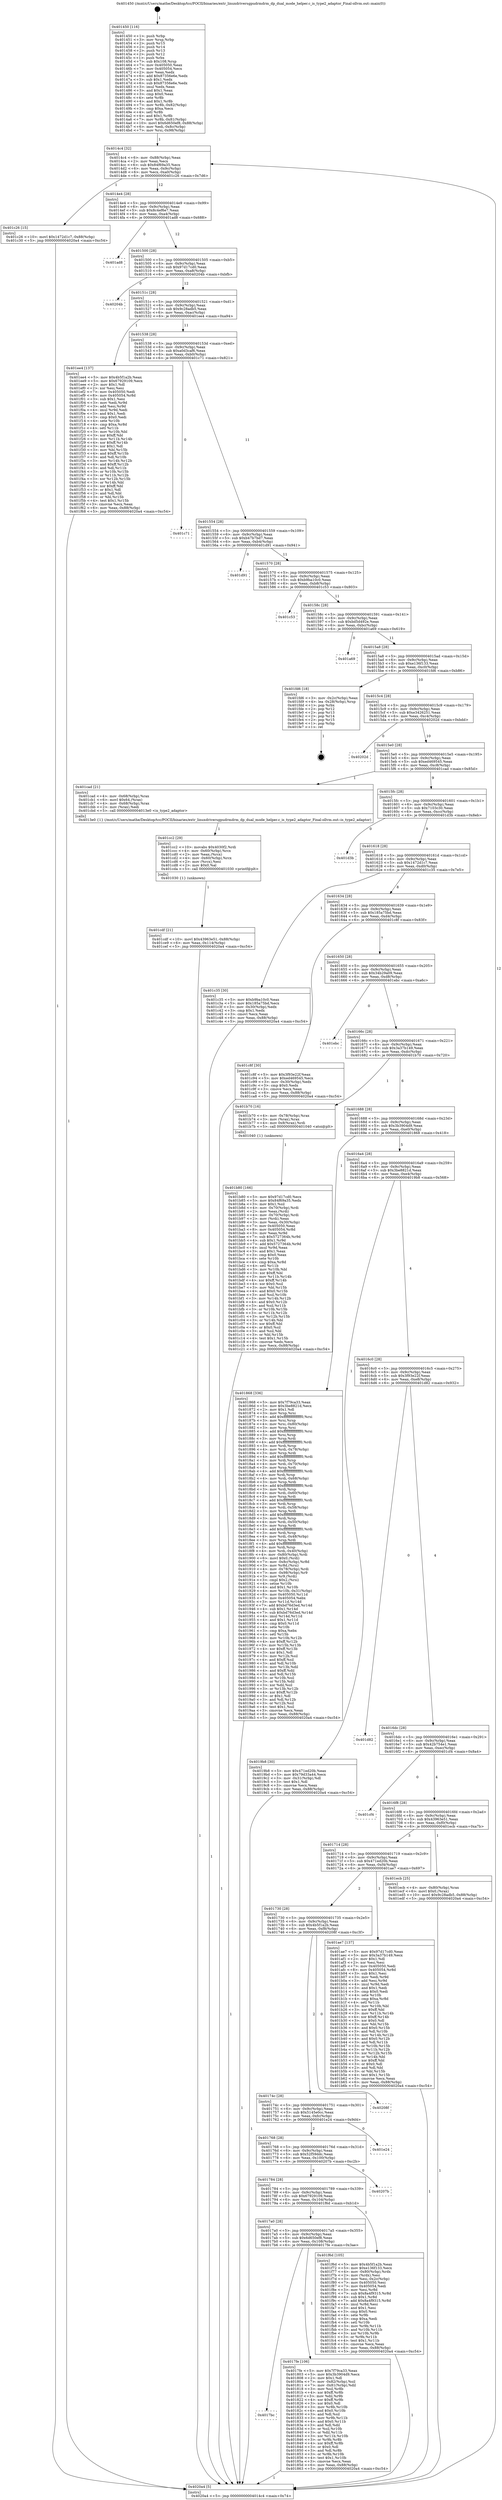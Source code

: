 digraph "0x401450" {
  label = "0x401450 (/mnt/c/Users/mathe/Desktop/tcc/POCII/binaries/extr_linuxdriversgpudrmdrm_dp_dual_mode_helper.c_is_type2_adaptor_Final-ollvm.out::main(0))"
  labelloc = "t"
  node[shape=record]

  Entry [label="",width=0.3,height=0.3,shape=circle,fillcolor=black,style=filled]
  "0x4014c4" [label="{
     0x4014c4 [32]\l
     | [instrs]\l
     &nbsp;&nbsp;0x4014c4 \<+6\>: mov -0x88(%rbp),%eax\l
     &nbsp;&nbsp;0x4014ca \<+2\>: mov %eax,%ecx\l
     &nbsp;&nbsp;0x4014cc \<+6\>: sub $0x84f69a35,%ecx\l
     &nbsp;&nbsp;0x4014d2 \<+6\>: mov %eax,-0x9c(%rbp)\l
     &nbsp;&nbsp;0x4014d8 \<+6\>: mov %ecx,-0xa0(%rbp)\l
     &nbsp;&nbsp;0x4014de \<+6\>: je 0000000000401c26 \<main+0x7d6\>\l
  }"]
  "0x401c26" [label="{
     0x401c26 [15]\l
     | [instrs]\l
     &nbsp;&nbsp;0x401c26 \<+10\>: movl $0x1472d1c7,-0x88(%rbp)\l
     &nbsp;&nbsp;0x401c30 \<+5\>: jmp 00000000004020a4 \<main+0xc54\>\l
  }"]
  "0x4014e4" [label="{
     0x4014e4 [28]\l
     | [instrs]\l
     &nbsp;&nbsp;0x4014e4 \<+5\>: jmp 00000000004014e9 \<main+0x99\>\l
     &nbsp;&nbsp;0x4014e9 \<+6\>: mov -0x9c(%rbp),%eax\l
     &nbsp;&nbsp;0x4014ef \<+5\>: sub $0x8c4ef6e7,%eax\l
     &nbsp;&nbsp;0x4014f4 \<+6\>: mov %eax,-0xa4(%rbp)\l
     &nbsp;&nbsp;0x4014fa \<+6\>: je 0000000000401ad8 \<main+0x688\>\l
  }"]
  Exit [label="",width=0.3,height=0.3,shape=circle,fillcolor=black,style=filled,peripheries=2]
  "0x401ad8" [label="{
     0x401ad8\l
  }", style=dashed]
  "0x401500" [label="{
     0x401500 [28]\l
     | [instrs]\l
     &nbsp;&nbsp;0x401500 \<+5\>: jmp 0000000000401505 \<main+0xb5\>\l
     &nbsp;&nbsp;0x401505 \<+6\>: mov -0x9c(%rbp),%eax\l
     &nbsp;&nbsp;0x40150b \<+5\>: sub $0x97d17cd0,%eax\l
     &nbsp;&nbsp;0x401510 \<+6\>: mov %eax,-0xa8(%rbp)\l
     &nbsp;&nbsp;0x401516 \<+6\>: je 000000000040204b \<main+0xbfb\>\l
  }"]
  "0x401cdf" [label="{
     0x401cdf [21]\l
     | [instrs]\l
     &nbsp;&nbsp;0x401cdf \<+10\>: movl $0x43963e51,-0x88(%rbp)\l
     &nbsp;&nbsp;0x401ce9 \<+6\>: mov %eax,-0x114(%rbp)\l
     &nbsp;&nbsp;0x401cef \<+5\>: jmp 00000000004020a4 \<main+0xc54\>\l
  }"]
  "0x40204b" [label="{
     0x40204b\l
  }", style=dashed]
  "0x40151c" [label="{
     0x40151c [28]\l
     | [instrs]\l
     &nbsp;&nbsp;0x40151c \<+5\>: jmp 0000000000401521 \<main+0xd1\>\l
     &nbsp;&nbsp;0x401521 \<+6\>: mov -0x9c(%rbp),%eax\l
     &nbsp;&nbsp;0x401527 \<+5\>: sub $0x9c28adb5,%eax\l
     &nbsp;&nbsp;0x40152c \<+6\>: mov %eax,-0xac(%rbp)\l
     &nbsp;&nbsp;0x401532 \<+6\>: je 0000000000401ee4 \<main+0xa94\>\l
  }"]
  "0x401cc2" [label="{
     0x401cc2 [29]\l
     | [instrs]\l
     &nbsp;&nbsp;0x401cc2 \<+10\>: movabs $0x4030f2,%rdi\l
     &nbsp;&nbsp;0x401ccc \<+4\>: mov -0x60(%rbp),%rcx\l
     &nbsp;&nbsp;0x401cd0 \<+2\>: mov %eax,(%rcx)\l
     &nbsp;&nbsp;0x401cd2 \<+4\>: mov -0x60(%rbp),%rcx\l
     &nbsp;&nbsp;0x401cd6 \<+2\>: mov (%rcx),%esi\l
     &nbsp;&nbsp;0x401cd8 \<+2\>: mov $0x0,%al\l
     &nbsp;&nbsp;0x401cda \<+5\>: call 0000000000401030 \<printf@plt\>\l
     | [calls]\l
     &nbsp;&nbsp;0x401030 \{1\} (unknown)\l
  }"]
  "0x401ee4" [label="{
     0x401ee4 [137]\l
     | [instrs]\l
     &nbsp;&nbsp;0x401ee4 \<+5\>: mov $0x4b5f1a2b,%eax\l
     &nbsp;&nbsp;0x401ee9 \<+5\>: mov $0x67929109,%ecx\l
     &nbsp;&nbsp;0x401eee \<+2\>: mov $0x1,%dl\l
     &nbsp;&nbsp;0x401ef0 \<+2\>: xor %esi,%esi\l
     &nbsp;&nbsp;0x401ef2 \<+7\>: mov 0x405050,%edi\l
     &nbsp;&nbsp;0x401ef9 \<+8\>: mov 0x405054,%r8d\l
     &nbsp;&nbsp;0x401f01 \<+3\>: sub $0x1,%esi\l
     &nbsp;&nbsp;0x401f04 \<+3\>: mov %edi,%r9d\l
     &nbsp;&nbsp;0x401f07 \<+3\>: add %esi,%r9d\l
     &nbsp;&nbsp;0x401f0a \<+4\>: imul %r9d,%edi\l
     &nbsp;&nbsp;0x401f0e \<+3\>: and $0x1,%edi\l
     &nbsp;&nbsp;0x401f11 \<+3\>: cmp $0x0,%edi\l
     &nbsp;&nbsp;0x401f14 \<+4\>: sete %r10b\l
     &nbsp;&nbsp;0x401f18 \<+4\>: cmp $0xa,%r8d\l
     &nbsp;&nbsp;0x401f1c \<+4\>: setl %r11b\l
     &nbsp;&nbsp;0x401f20 \<+3\>: mov %r10b,%bl\l
     &nbsp;&nbsp;0x401f23 \<+3\>: xor $0xff,%bl\l
     &nbsp;&nbsp;0x401f26 \<+3\>: mov %r11b,%r14b\l
     &nbsp;&nbsp;0x401f29 \<+4\>: xor $0xff,%r14b\l
     &nbsp;&nbsp;0x401f2d \<+3\>: xor $0x1,%dl\l
     &nbsp;&nbsp;0x401f30 \<+3\>: mov %bl,%r15b\l
     &nbsp;&nbsp;0x401f33 \<+4\>: and $0xff,%r15b\l
     &nbsp;&nbsp;0x401f37 \<+3\>: and %dl,%r10b\l
     &nbsp;&nbsp;0x401f3a \<+3\>: mov %r14b,%r12b\l
     &nbsp;&nbsp;0x401f3d \<+4\>: and $0xff,%r12b\l
     &nbsp;&nbsp;0x401f41 \<+3\>: and %dl,%r11b\l
     &nbsp;&nbsp;0x401f44 \<+3\>: or %r10b,%r15b\l
     &nbsp;&nbsp;0x401f47 \<+3\>: or %r11b,%r12b\l
     &nbsp;&nbsp;0x401f4a \<+3\>: xor %r12b,%r15b\l
     &nbsp;&nbsp;0x401f4d \<+3\>: or %r14b,%bl\l
     &nbsp;&nbsp;0x401f50 \<+3\>: xor $0xff,%bl\l
     &nbsp;&nbsp;0x401f53 \<+3\>: or $0x1,%dl\l
     &nbsp;&nbsp;0x401f56 \<+2\>: and %dl,%bl\l
     &nbsp;&nbsp;0x401f58 \<+3\>: or %bl,%r15b\l
     &nbsp;&nbsp;0x401f5b \<+4\>: test $0x1,%r15b\l
     &nbsp;&nbsp;0x401f5f \<+3\>: cmovne %ecx,%eax\l
     &nbsp;&nbsp;0x401f62 \<+6\>: mov %eax,-0x88(%rbp)\l
     &nbsp;&nbsp;0x401f68 \<+5\>: jmp 00000000004020a4 \<main+0xc54\>\l
  }"]
  "0x401538" [label="{
     0x401538 [28]\l
     | [instrs]\l
     &nbsp;&nbsp;0x401538 \<+5\>: jmp 000000000040153d \<main+0xed\>\l
     &nbsp;&nbsp;0x40153d \<+6\>: mov -0x9c(%rbp),%eax\l
     &nbsp;&nbsp;0x401543 \<+5\>: sub $0xa0d3caf6,%eax\l
     &nbsp;&nbsp;0x401548 \<+6\>: mov %eax,-0xb0(%rbp)\l
     &nbsp;&nbsp;0x40154e \<+6\>: je 0000000000401c71 \<main+0x821\>\l
  }"]
  "0x401b80" [label="{
     0x401b80 [166]\l
     | [instrs]\l
     &nbsp;&nbsp;0x401b80 \<+5\>: mov $0x97d17cd0,%ecx\l
     &nbsp;&nbsp;0x401b85 \<+5\>: mov $0x84f69a35,%edx\l
     &nbsp;&nbsp;0x401b8a \<+3\>: mov $0x1,%sil\l
     &nbsp;&nbsp;0x401b8d \<+4\>: mov -0x70(%rbp),%rdi\l
     &nbsp;&nbsp;0x401b91 \<+2\>: mov %eax,(%rdi)\l
     &nbsp;&nbsp;0x401b93 \<+4\>: mov -0x70(%rbp),%rdi\l
     &nbsp;&nbsp;0x401b97 \<+2\>: mov (%rdi),%eax\l
     &nbsp;&nbsp;0x401b99 \<+3\>: mov %eax,-0x30(%rbp)\l
     &nbsp;&nbsp;0x401b9c \<+7\>: mov 0x405050,%eax\l
     &nbsp;&nbsp;0x401ba3 \<+8\>: mov 0x405054,%r8d\l
     &nbsp;&nbsp;0x401bab \<+3\>: mov %eax,%r9d\l
     &nbsp;&nbsp;0x401bae \<+7\>: sub $0x5727364b,%r9d\l
     &nbsp;&nbsp;0x401bb5 \<+4\>: sub $0x1,%r9d\l
     &nbsp;&nbsp;0x401bb9 \<+7\>: add $0x5727364b,%r9d\l
     &nbsp;&nbsp;0x401bc0 \<+4\>: imul %r9d,%eax\l
     &nbsp;&nbsp;0x401bc4 \<+3\>: and $0x1,%eax\l
     &nbsp;&nbsp;0x401bc7 \<+3\>: cmp $0x0,%eax\l
     &nbsp;&nbsp;0x401bca \<+4\>: sete %r10b\l
     &nbsp;&nbsp;0x401bce \<+4\>: cmp $0xa,%r8d\l
     &nbsp;&nbsp;0x401bd2 \<+4\>: setl %r11b\l
     &nbsp;&nbsp;0x401bd6 \<+3\>: mov %r10b,%bl\l
     &nbsp;&nbsp;0x401bd9 \<+3\>: xor $0xff,%bl\l
     &nbsp;&nbsp;0x401bdc \<+3\>: mov %r11b,%r14b\l
     &nbsp;&nbsp;0x401bdf \<+4\>: xor $0xff,%r14b\l
     &nbsp;&nbsp;0x401be3 \<+4\>: xor $0x0,%sil\l
     &nbsp;&nbsp;0x401be7 \<+3\>: mov %bl,%r15b\l
     &nbsp;&nbsp;0x401bea \<+4\>: and $0x0,%r15b\l
     &nbsp;&nbsp;0x401bee \<+3\>: and %sil,%r10b\l
     &nbsp;&nbsp;0x401bf1 \<+3\>: mov %r14b,%r12b\l
     &nbsp;&nbsp;0x401bf4 \<+4\>: and $0x0,%r12b\l
     &nbsp;&nbsp;0x401bf8 \<+3\>: and %sil,%r11b\l
     &nbsp;&nbsp;0x401bfb \<+3\>: or %r10b,%r15b\l
     &nbsp;&nbsp;0x401bfe \<+3\>: or %r11b,%r12b\l
     &nbsp;&nbsp;0x401c01 \<+3\>: xor %r12b,%r15b\l
     &nbsp;&nbsp;0x401c04 \<+3\>: or %r14b,%bl\l
     &nbsp;&nbsp;0x401c07 \<+3\>: xor $0xff,%bl\l
     &nbsp;&nbsp;0x401c0a \<+4\>: or $0x0,%sil\l
     &nbsp;&nbsp;0x401c0e \<+3\>: and %sil,%bl\l
     &nbsp;&nbsp;0x401c11 \<+3\>: or %bl,%r15b\l
     &nbsp;&nbsp;0x401c14 \<+4\>: test $0x1,%r15b\l
     &nbsp;&nbsp;0x401c18 \<+3\>: cmovne %edx,%ecx\l
     &nbsp;&nbsp;0x401c1b \<+6\>: mov %ecx,-0x88(%rbp)\l
     &nbsp;&nbsp;0x401c21 \<+5\>: jmp 00000000004020a4 \<main+0xc54\>\l
  }"]
  "0x401c71" [label="{
     0x401c71\l
  }", style=dashed]
  "0x401554" [label="{
     0x401554 [28]\l
     | [instrs]\l
     &nbsp;&nbsp;0x401554 \<+5\>: jmp 0000000000401559 \<main+0x109\>\l
     &nbsp;&nbsp;0x401559 \<+6\>: mov -0x9c(%rbp),%eax\l
     &nbsp;&nbsp;0x40155f \<+5\>: sub $0xb47b7bd7,%eax\l
     &nbsp;&nbsp;0x401564 \<+6\>: mov %eax,-0xb4(%rbp)\l
     &nbsp;&nbsp;0x40156a \<+6\>: je 0000000000401d91 \<main+0x941\>\l
  }"]
  "0x401450" [label="{
     0x401450 [116]\l
     | [instrs]\l
     &nbsp;&nbsp;0x401450 \<+1\>: push %rbp\l
     &nbsp;&nbsp;0x401451 \<+3\>: mov %rsp,%rbp\l
     &nbsp;&nbsp;0x401454 \<+2\>: push %r15\l
     &nbsp;&nbsp;0x401456 \<+2\>: push %r14\l
     &nbsp;&nbsp;0x401458 \<+2\>: push %r13\l
     &nbsp;&nbsp;0x40145a \<+2\>: push %r12\l
     &nbsp;&nbsp;0x40145c \<+1\>: push %rbx\l
     &nbsp;&nbsp;0x40145d \<+7\>: sub $0x108,%rsp\l
     &nbsp;&nbsp;0x401464 \<+7\>: mov 0x405050,%eax\l
     &nbsp;&nbsp;0x40146b \<+7\>: mov 0x405054,%ecx\l
     &nbsp;&nbsp;0x401472 \<+2\>: mov %eax,%edx\l
     &nbsp;&nbsp;0x401474 \<+6\>: add $0x87356e6e,%edx\l
     &nbsp;&nbsp;0x40147a \<+3\>: sub $0x1,%edx\l
     &nbsp;&nbsp;0x40147d \<+6\>: sub $0x87356e6e,%edx\l
     &nbsp;&nbsp;0x401483 \<+3\>: imul %edx,%eax\l
     &nbsp;&nbsp;0x401486 \<+3\>: and $0x1,%eax\l
     &nbsp;&nbsp;0x401489 \<+3\>: cmp $0x0,%eax\l
     &nbsp;&nbsp;0x40148c \<+4\>: sete %r8b\l
     &nbsp;&nbsp;0x401490 \<+4\>: and $0x1,%r8b\l
     &nbsp;&nbsp;0x401494 \<+7\>: mov %r8b,-0x82(%rbp)\l
     &nbsp;&nbsp;0x40149b \<+3\>: cmp $0xa,%ecx\l
     &nbsp;&nbsp;0x40149e \<+4\>: setl %r8b\l
     &nbsp;&nbsp;0x4014a2 \<+4\>: and $0x1,%r8b\l
     &nbsp;&nbsp;0x4014a6 \<+7\>: mov %r8b,-0x81(%rbp)\l
     &nbsp;&nbsp;0x4014ad \<+10\>: movl $0x6d650ef8,-0x88(%rbp)\l
     &nbsp;&nbsp;0x4014b7 \<+6\>: mov %edi,-0x8c(%rbp)\l
     &nbsp;&nbsp;0x4014bd \<+7\>: mov %rsi,-0x98(%rbp)\l
  }"]
  "0x401d91" [label="{
     0x401d91\l
  }", style=dashed]
  "0x401570" [label="{
     0x401570 [28]\l
     | [instrs]\l
     &nbsp;&nbsp;0x401570 \<+5\>: jmp 0000000000401575 \<main+0x125\>\l
     &nbsp;&nbsp;0x401575 \<+6\>: mov -0x9c(%rbp),%eax\l
     &nbsp;&nbsp;0x40157b \<+5\>: sub $0xb9ba10c0,%eax\l
     &nbsp;&nbsp;0x401580 \<+6\>: mov %eax,-0xb8(%rbp)\l
     &nbsp;&nbsp;0x401586 \<+6\>: je 0000000000401c53 \<main+0x803\>\l
  }"]
  "0x4020a4" [label="{
     0x4020a4 [5]\l
     | [instrs]\l
     &nbsp;&nbsp;0x4020a4 \<+5\>: jmp 00000000004014c4 \<main+0x74\>\l
  }"]
  "0x401c53" [label="{
     0x401c53\l
  }", style=dashed]
  "0x40158c" [label="{
     0x40158c [28]\l
     | [instrs]\l
     &nbsp;&nbsp;0x40158c \<+5\>: jmp 0000000000401591 \<main+0x141\>\l
     &nbsp;&nbsp;0x401591 \<+6\>: mov -0x9c(%rbp),%eax\l
     &nbsp;&nbsp;0x401597 \<+5\>: sub $0xbd5d492e,%eax\l
     &nbsp;&nbsp;0x40159c \<+6\>: mov %eax,-0xbc(%rbp)\l
     &nbsp;&nbsp;0x4015a2 \<+6\>: je 0000000000401a69 \<main+0x619\>\l
  }"]
  "0x4017bc" [label="{
     0x4017bc\l
  }", style=dashed]
  "0x401a69" [label="{
     0x401a69\l
  }", style=dashed]
  "0x4015a8" [label="{
     0x4015a8 [28]\l
     | [instrs]\l
     &nbsp;&nbsp;0x4015a8 \<+5\>: jmp 00000000004015ad \<main+0x15d\>\l
     &nbsp;&nbsp;0x4015ad \<+6\>: mov -0x9c(%rbp),%eax\l
     &nbsp;&nbsp;0x4015b3 \<+5\>: sub $0xe136f133,%eax\l
     &nbsp;&nbsp;0x4015b8 \<+6\>: mov %eax,-0xc0(%rbp)\l
     &nbsp;&nbsp;0x4015be \<+6\>: je 0000000000401fd6 \<main+0xb86\>\l
  }"]
  "0x4017fe" [label="{
     0x4017fe [106]\l
     | [instrs]\l
     &nbsp;&nbsp;0x4017fe \<+5\>: mov $0x7f79ca33,%eax\l
     &nbsp;&nbsp;0x401803 \<+5\>: mov $0x3b3904d9,%ecx\l
     &nbsp;&nbsp;0x401808 \<+2\>: mov $0x1,%dl\l
     &nbsp;&nbsp;0x40180a \<+7\>: mov -0x82(%rbp),%sil\l
     &nbsp;&nbsp;0x401811 \<+7\>: mov -0x81(%rbp),%dil\l
     &nbsp;&nbsp;0x401818 \<+3\>: mov %sil,%r8b\l
     &nbsp;&nbsp;0x40181b \<+4\>: xor $0xff,%r8b\l
     &nbsp;&nbsp;0x40181f \<+3\>: mov %dil,%r9b\l
     &nbsp;&nbsp;0x401822 \<+4\>: xor $0xff,%r9b\l
     &nbsp;&nbsp;0x401826 \<+3\>: xor $0x0,%dl\l
     &nbsp;&nbsp;0x401829 \<+3\>: mov %r8b,%r10b\l
     &nbsp;&nbsp;0x40182c \<+4\>: and $0x0,%r10b\l
     &nbsp;&nbsp;0x401830 \<+3\>: and %dl,%sil\l
     &nbsp;&nbsp;0x401833 \<+3\>: mov %r9b,%r11b\l
     &nbsp;&nbsp;0x401836 \<+4\>: and $0x0,%r11b\l
     &nbsp;&nbsp;0x40183a \<+3\>: and %dl,%dil\l
     &nbsp;&nbsp;0x40183d \<+3\>: or %sil,%r10b\l
     &nbsp;&nbsp;0x401840 \<+3\>: or %dil,%r11b\l
     &nbsp;&nbsp;0x401843 \<+3\>: xor %r11b,%r10b\l
     &nbsp;&nbsp;0x401846 \<+3\>: or %r9b,%r8b\l
     &nbsp;&nbsp;0x401849 \<+4\>: xor $0xff,%r8b\l
     &nbsp;&nbsp;0x40184d \<+3\>: or $0x0,%dl\l
     &nbsp;&nbsp;0x401850 \<+3\>: and %dl,%r8b\l
     &nbsp;&nbsp;0x401853 \<+3\>: or %r8b,%r10b\l
     &nbsp;&nbsp;0x401856 \<+4\>: test $0x1,%r10b\l
     &nbsp;&nbsp;0x40185a \<+3\>: cmovne %ecx,%eax\l
     &nbsp;&nbsp;0x40185d \<+6\>: mov %eax,-0x88(%rbp)\l
     &nbsp;&nbsp;0x401863 \<+5\>: jmp 00000000004020a4 \<main+0xc54\>\l
  }"]
  "0x401fd6" [label="{
     0x401fd6 [18]\l
     | [instrs]\l
     &nbsp;&nbsp;0x401fd6 \<+3\>: mov -0x2c(%rbp),%eax\l
     &nbsp;&nbsp;0x401fd9 \<+4\>: lea -0x28(%rbp),%rsp\l
     &nbsp;&nbsp;0x401fdd \<+1\>: pop %rbx\l
     &nbsp;&nbsp;0x401fde \<+2\>: pop %r12\l
     &nbsp;&nbsp;0x401fe0 \<+2\>: pop %r13\l
     &nbsp;&nbsp;0x401fe2 \<+2\>: pop %r14\l
     &nbsp;&nbsp;0x401fe4 \<+2\>: pop %r15\l
     &nbsp;&nbsp;0x401fe6 \<+1\>: pop %rbp\l
     &nbsp;&nbsp;0x401fe7 \<+1\>: ret\l
  }"]
  "0x4015c4" [label="{
     0x4015c4 [28]\l
     | [instrs]\l
     &nbsp;&nbsp;0x4015c4 \<+5\>: jmp 00000000004015c9 \<main+0x179\>\l
     &nbsp;&nbsp;0x4015c9 \<+6\>: mov -0x9c(%rbp),%eax\l
     &nbsp;&nbsp;0x4015cf \<+5\>: sub $0xe3426251,%eax\l
     &nbsp;&nbsp;0x4015d4 \<+6\>: mov %eax,-0xc4(%rbp)\l
     &nbsp;&nbsp;0x4015da \<+6\>: je 000000000040202d \<main+0xbdd\>\l
  }"]
  "0x4017a0" [label="{
     0x4017a0 [28]\l
     | [instrs]\l
     &nbsp;&nbsp;0x4017a0 \<+5\>: jmp 00000000004017a5 \<main+0x355\>\l
     &nbsp;&nbsp;0x4017a5 \<+6\>: mov -0x9c(%rbp),%eax\l
     &nbsp;&nbsp;0x4017ab \<+5\>: sub $0x6d650ef8,%eax\l
     &nbsp;&nbsp;0x4017b0 \<+6\>: mov %eax,-0x108(%rbp)\l
     &nbsp;&nbsp;0x4017b6 \<+6\>: je 00000000004017fe \<main+0x3ae\>\l
  }"]
  "0x40202d" [label="{
     0x40202d\l
  }", style=dashed]
  "0x4015e0" [label="{
     0x4015e0 [28]\l
     | [instrs]\l
     &nbsp;&nbsp;0x4015e0 \<+5\>: jmp 00000000004015e5 \<main+0x195\>\l
     &nbsp;&nbsp;0x4015e5 \<+6\>: mov -0x9c(%rbp),%eax\l
     &nbsp;&nbsp;0x4015eb \<+5\>: sub $0xed469545,%eax\l
     &nbsp;&nbsp;0x4015f0 \<+6\>: mov %eax,-0xc8(%rbp)\l
     &nbsp;&nbsp;0x4015f6 \<+6\>: je 0000000000401cad \<main+0x85d\>\l
  }"]
  "0x401f6d" [label="{
     0x401f6d [105]\l
     | [instrs]\l
     &nbsp;&nbsp;0x401f6d \<+5\>: mov $0x4b5f1a2b,%eax\l
     &nbsp;&nbsp;0x401f72 \<+5\>: mov $0xe136f133,%ecx\l
     &nbsp;&nbsp;0x401f77 \<+4\>: mov -0x80(%rbp),%rdx\l
     &nbsp;&nbsp;0x401f7b \<+2\>: mov (%rdx),%esi\l
     &nbsp;&nbsp;0x401f7d \<+3\>: mov %esi,-0x2c(%rbp)\l
     &nbsp;&nbsp;0x401f80 \<+7\>: mov 0x405050,%esi\l
     &nbsp;&nbsp;0x401f87 \<+7\>: mov 0x405054,%edi\l
     &nbsp;&nbsp;0x401f8e \<+3\>: mov %esi,%r8d\l
     &nbsp;&nbsp;0x401f91 \<+7\>: sub $0x8a4f9315,%r8d\l
     &nbsp;&nbsp;0x401f98 \<+4\>: sub $0x1,%r8d\l
     &nbsp;&nbsp;0x401f9c \<+7\>: add $0x8a4f9315,%r8d\l
     &nbsp;&nbsp;0x401fa3 \<+4\>: imul %r8d,%esi\l
     &nbsp;&nbsp;0x401fa7 \<+3\>: and $0x1,%esi\l
     &nbsp;&nbsp;0x401faa \<+3\>: cmp $0x0,%esi\l
     &nbsp;&nbsp;0x401fad \<+4\>: sete %r9b\l
     &nbsp;&nbsp;0x401fb1 \<+3\>: cmp $0xa,%edi\l
     &nbsp;&nbsp;0x401fb4 \<+4\>: setl %r10b\l
     &nbsp;&nbsp;0x401fb8 \<+3\>: mov %r9b,%r11b\l
     &nbsp;&nbsp;0x401fbb \<+3\>: and %r10b,%r11b\l
     &nbsp;&nbsp;0x401fbe \<+3\>: xor %r10b,%r9b\l
     &nbsp;&nbsp;0x401fc1 \<+3\>: or %r9b,%r11b\l
     &nbsp;&nbsp;0x401fc4 \<+4\>: test $0x1,%r11b\l
     &nbsp;&nbsp;0x401fc8 \<+3\>: cmovne %ecx,%eax\l
     &nbsp;&nbsp;0x401fcb \<+6\>: mov %eax,-0x88(%rbp)\l
     &nbsp;&nbsp;0x401fd1 \<+5\>: jmp 00000000004020a4 \<main+0xc54\>\l
  }"]
  "0x401cad" [label="{
     0x401cad [21]\l
     | [instrs]\l
     &nbsp;&nbsp;0x401cad \<+4\>: mov -0x68(%rbp),%rax\l
     &nbsp;&nbsp;0x401cb1 \<+6\>: movl $0x64,(%rax)\l
     &nbsp;&nbsp;0x401cb7 \<+4\>: mov -0x68(%rbp),%rax\l
     &nbsp;&nbsp;0x401cbb \<+2\>: mov (%rax),%edi\l
     &nbsp;&nbsp;0x401cbd \<+5\>: call 00000000004013e0 \<is_type2_adaptor\>\l
     | [calls]\l
     &nbsp;&nbsp;0x4013e0 \{1\} (/mnt/c/Users/mathe/Desktop/tcc/POCII/binaries/extr_linuxdriversgpudrmdrm_dp_dual_mode_helper.c_is_type2_adaptor_Final-ollvm.out::is_type2_adaptor)\l
  }"]
  "0x4015fc" [label="{
     0x4015fc [28]\l
     | [instrs]\l
     &nbsp;&nbsp;0x4015fc \<+5\>: jmp 0000000000401601 \<main+0x1b1\>\l
     &nbsp;&nbsp;0x401601 \<+6\>: mov -0x9c(%rbp),%eax\l
     &nbsp;&nbsp;0x401607 \<+5\>: sub $0x7103c30,%eax\l
     &nbsp;&nbsp;0x40160c \<+6\>: mov %eax,-0xcc(%rbp)\l
     &nbsp;&nbsp;0x401612 \<+6\>: je 0000000000401d3b \<main+0x8eb\>\l
  }"]
  "0x401784" [label="{
     0x401784 [28]\l
     | [instrs]\l
     &nbsp;&nbsp;0x401784 \<+5\>: jmp 0000000000401789 \<main+0x339\>\l
     &nbsp;&nbsp;0x401789 \<+6\>: mov -0x9c(%rbp),%eax\l
     &nbsp;&nbsp;0x40178f \<+5\>: sub $0x67929109,%eax\l
     &nbsp;&nbsp;0x401794 \<+6\>: mov %eax,-0x104(%rbp)\l
     &nbsp;&nbsp;0x40179a \<+6\>: je 0000000000401f6d \<main+0xb1d\>\l
  }"]
  "0x401d3b" [label="{
     0x401d3b\l
  }", style=dashed]
  "0x401618" [label="{
     0x401618 [28]\l
     | [instrs]\l
     &nbsp;&nbsp;0x401618 \<+5\>: jmp 000000000040161d \<main+0x1cd\>\l
     &nbsp;&nbsp;0x40161d \<+6\>: mov -0x9c(%rbp),%eax\l
     &nbsp;&nbsp;0x401623 \<+5\>: sub $0x1472d1c7,%eax\l
     &nbsp;&nbsp;0x401628 \<+6\>: mov %eax,-0xd0(%rbp)\l
     &nbsp;&nbsp;0x40162e \<+6\>: je 0000000000401c35 \<main+0x7e5\>\l
  }"]
  "0x40207b" [label="{
     0x40207b\l
  }", style=dashed]
  "0x401c35" [label="{
     0x401c35 [30]\l
     | [instrs]\l
     &nbsp;&nbsp;0x401c35 \<+5\>: mov $0xb9ba10c0,%eax\l
     &nbsp;&nbsp;0x401c3a \<+5\>: mov $0x185a75bd,%ecx\l
     &nbsp;&nbsp;0x401c3f \<+3\>: mov -0x30(%rbp),%edx\l
     &nbsp;&nbsp;0x401c42 \<+3\>: cmp $0x1,%edx\l
     &nbsp;&nbsp;0x401c45 \<+3\>: cmovl %ecx,%eax\l
     &nbsp;&nbsp;0x401c48 \<+6\>: mov %eax,-0x88(%rbp)\l
     &nbsp;&nbsp;0x401c4e \<+5\>: jmp 00000000004020a4 \<main+0xc54\>\l
  }"]
  "0x401634" [label="{
     0x401634 [28]\l
     | [instrs]\l
     &nbsp;&nbsp;0x401634 \<+5\>: jmp 0000000000401639 \<main+0x1e9\>\l
     &nbsp;&nbsp;0x401639 \<+6\>: mov -0x9c(%rbp),%eax\l
     &nbsp;&nbsp;0x40163f \<+5\>: sub $0x185a75bd,%eax\l
     &nbsp;&nbsp;0x401644 \<+6\>: mov %eax,-0xd4(%rbp)\l
     &nbsp;&nbsp;0x40164a \<+6\>: je 0000000000401c8f \<main+0x83f\>\l
  }"]
  "0x401768" [label="{
     0x401768 [28]\l
     | [instrs]\l
     &nbsp;&nbsp;0x401768 \<+5\>: jmp 000000000040176d \<main+0x31d\>\l
     &nbsp;&nbsp;0x40176d \<+6\>: mov -0x9c(%rbp),%eax\l
     &nbsp;&nbsp;0x401773 \<+5\>: sub $0x52f59ddc,%eax\l
     &nbsp;&nbsp;0x401778 \<+6\>: mov %eax,-0x100(%rbp)\l
     &nbsp;&nbsp;0x40177e \<+6\>: je 000000000040207b \<main+0xc2b\>\l
  }"]
  "0x401c8f" [label="{
     0x401c8f [30]\l
     | [instrs]\l
     &nbsp;&nbsp;0x401c8f \<+5\>: mov $0x3f93e22f,%eax\l
     &nbsp;&nbsp;0x401c94 \<+5\>: mov $0xed469545,%ecx\l
     &nbsp;&nbsp;0x401c99 \<+3\>: mov -0x30(%rbp),%edx\l
     &nbsp;&nbsp;0x401c9c \<+3\>: cmp $0x0,%edx\l
     &nbsp;&nbsp;0x401c9f \<+3\>: cmove %ecx,%eax\l
     &nbsp;&nbsp;0x401ca2 \<+6\>: mov %eax,-0x88(%rbp)\l
     &nbsp;&nbsp;0x401ca8 \<+5\>: jmp 00000000004020a4 \<main+0xc54\>\l
  }"]
  "0x401650" [label="{
     0x401650 [28]\l
     | [instrs]\l
     &nbsp;&nbsp;0x401650 \<+5\>: jmp 0000000000401655 \<main+0x205\>\l
     &nbsp;&nbsp;0x401655 \<+6\>: mov -0x9c(%rbp),%eax\l
     &nbsp;&nbsp;0x40165b \<+5\>: sub $0x34b29a09,%eax\l
     &nbsp;&nbsp;0x401660 \<+6\>: mov %eax,-0xd8(%rbp)\l
     &nbsp;&nbsp;0x401666 \<+6\>: je 0000000000401ebc \<main+0xa6c\>\l
  }"]
  "0x401e24" [label="{
     0x401e24\l
  }", style=dashed]
  "0x401ebc" [label="{
     0x401ebc\l
  }", style=dashed]
  "0x40166c" [label="{
     0x40166c [28]\l
     | [instrs]\l
     &nbsp;&nbsp;0x40166c \<+5\>: jmp 0000000000401671 \<main+0x221\>\l
     &nbsp;&nbsp;0x401671 \<+6\>: mov -0x9c(%rbp),%eax\l
     &nbsp;&nbsp;0x401677 \<+5\>: sub $0x3a37b149,%eax\l
     &nbsp;&nbsp;0x40167c \<+6\>: mov %eax,-0xdc(%rbp)\l
     &nbsp;&nbsp;0x401682 \<+6\>: je 0000000000401b70 \<main+0x720\>\l
  }"]
  "0x40174c" [label="{
     0x40174c [28]\l
     | [instrs]\l
     &nbsp;&nbsp;0x40174c \<+5\>: jmp 0000000000401751 \<main+0x301\>\l
     &nbsp;&nbsp;0x401751 \<+6\>: mov -0x9c(%rbp),%eax\l
     &nbsp;&nbsp;0x401757 \<+5\>: sub $0x5145e0cc,%eax\l
     &nbsp;&nbsp;0x40175c \<+6\>: mov %eax,-0xfc(%rbp)\l
     &nbsp;&nbsp;0x401762 \<+6\>: je 0000000000401e24 \<main+0x9d4\>\l
  }"]
  "0x401b70" [label="{
     0x401b70 [16]\l
     | [instrs]\l
     &nbsp;&nbsp;0x401b70 \<+4\>: mov -0x78(%rbp),%rax\l
     &nbsp;&nbsp;0x401b74 \<+3\>: mov (%rax),%rax\l
     &nbsp;&nbsp;0x401b77 \<+4\>: mov 0x8(%rax),%rdi\l
     &nbsp;&nbsp;0x401b7b \<+5\>: call 0000000000401040 \<atoi@plt\>\l
     | [calls]\l
     &nbsp;&nbsp;0x401040 \{1\} (unknown)\l
  }"]
  "0x401688" [label="{
     0x401688 [28]\l
     | [instrs]\l
     &nbsp;&nbsp;0x401688 \<+5\>: jmp 000000000040168d \<main+0x23d\>\l
     &nbsp;&nbsp;0x40168d \<+6\>: mov -0x9c(%rbp),%eax\l
     &nbsp;&nbsp;0x401693 \<+5\>: sub $0x3b3904d9,%eax\l
     &nbsp;&nbsp;0x401698 \<+6\>: mov %eax,-0xe0(%rbp)\l
     &nbsp;&nbsp;0x40169e \<+6\>: je 0000000000401868 \<main+0x418\>\l
  }"]
  "0x40208f" [label="{
     0x40208f\l
  }", style=dashed]
  "0x401868" [label="{
     0x401868 [336]\l
     | [instrs]\l
     &nbsp;&nbsp;0x401868 \<+5\>: mov $0x7f79ca33,%eax\l
     &nbsp;&nbsp;0x40186d \<+5\>: mov $0x3be8821d,%ecx\l
     &nbsp;&nbsp;0x401872 \<+2\>: mov $0x1,%dl\l
     &nbsp;&nbsp;0x401874 \<+3\>: mov %rsp,%rsi\l
     &nbsp;&nbsp;0x401877 \<+4\>: add $0xfffffffffffffff0,%rsi\l
     &nbsp;&nbsp;0x40187b \<+3\>: mov %rsi,%rsp\l
     &nbsp;&nbsp;0x40187e \<+4\>: mov %rsi,-0x80(%rbp)\l
     &nbsp;&nbsp;0x401882 \<+3\>: mov %rsp,%rsi\l
     &nbsp;&nbsp;0x401885 \<+4\>: add $0xfffffffffffffff0,%rsi\l
     &nbsp;&nbsp;0x401889 \<+3\>: mov %rsi,%rsp\l
     &nbsp;&nbsp;0x40188c \<+3\>: mov %rsp,%rdi\l
     &nbsp;&nbsp;0x40188f \<+4\>: add $0xfffffffffffffff0,%rdi\l
     &nbsp;&nbsp;0x401893 \<+3\>: mov %rdi,%rsp\l
     &nbsp;&nbsp;0x401896 \<+4\>: mov %rdi,-0x78(%rbp)\l
     &nbsp;&nbsp;0x40189a \<+3\>: mov %rsp,%rdi\l
     &nbsp;&nbsp;0x40189d \<+4\>: add $0xfffffffffffffff0,%rdi\l
     &nbsp;&nbsp;0x4018a1 \<+3\>: mov %rdi,%rsp\l
     &nbsp;&nbsp;0x4018a4 \<+4\>: mov %rdi,-0x70(%rbp)\l
     &nbsp;&nbsp;0x4018a8 \<+3\>: mov %rsp,%rdi\l
     &nbsp;&nbsp;0x4018ab \<+4\>: add $0xfffffffffffffff0,%rdi\l
     &nbsp;&nbsp;0x4018af \<+3\>: mov %rdi,%rsp\l
     &nbsp;&nbsp;0x4018b2 \<+4\>: mov %rdi,-0x68(%rbp)\l
     &nbsp;&nbsp;0x4018b6 \<+3\>: mov %rsp,%rdi\l
     &nbsp;&nbsp;0x4018b9 \<+4\>: add $0xfffffffffffffff0,%rdi\l
     &nbsp;&nbsp;0x4018bd \<+3\>: mov %rdi,%rsp\l
     &nbsp;&nbsp;0x4018c0 \<+4\>: mov %rdi,-0x60(%rbp)\l
     &nbsp;&nbsp;0x4018c4 \<+3\>: mov %rsp,%rdi\l
     &nbsp;&nbsp;0x4018c7 \<+4\>: add $0xfffffffffffffff0,%rdi\l
     &nbsp;&nbsp;0x4018cb \<+3\>: mov %rdi,%rsp\l
     &nbsp;&nbsp;0x4018ce \<+4\>: mov %rdi,-0x58(%rbp)\l
     &nbsp;&nbsp;0x4018d2 \<+3\>: mov %rsp,%rdi\l
     &nbsp;&nbsp;0x4018d5 \<+4\>: add $0xfffffffffffffff0,%rdi\l
     &nbsp;&nbsp;0x4018d9 \<+3\>: mov %rdi,%rsp\l
     &nbsp;&nbsp;0x4018dc \<+4\>: mov %rdi,-0x50(%rbp)\l
     &nbsp;&nbsp;0x4018e0 \<+3\>: mov %rsp,%rdi\l
     &nbsp;&nbsp;0x4018e3 \<+4\>: add $0xfffffffffffffff0,%rdi\l
     &nbsp;&nbsp;0x4018e7 \<+3\>: mov %rdi,%rsp\l
     &nbsp;&nbsp;0x4018ea \<+4\>: mov %rdi,-0x48(%rbp)\l
     &nbsp;&nbsp;0x4018ee \<+3\>: mov %rsp,%rdi\l
     &nbsp;&nbsp;0x4018f1 \<+4\>: add $0xfffffffffffffff0,%rdi\l
     &nbsp;&nbsp;0x4018f5 \<+3\>: mov %rdi,%rsp\l
     &nbsp;&nbsp;0x4018f8 \<+4\>: mov %rdi,-0x40(%rbp)\l
     &nbsp;&nbsp;0x4018fc \<+4\>: mov -0x80(%rbp),%rdi\l
     &nbsp;&nbsp;0x401900 \<+6\>: movl $0x0,(%rdi)\l
     &nbsp;&nbsp;0x401906 \<+7\>: mov -0x8c(%rbp),%r8d\l
     &nbsp;&nbsp;0x40190d \<+3\>: mov %r8d,(%rsi)\l
     &nbsp;&nbsp;0x401910 \<+4\>: mov -0x78(%rbp),%rdi\l
     &nbsp;&nbsp;0x401914 \<+7\>: mov -0x98(%rbp),%r9\l
     &nbsp;&nbsp;0x40191b \<+3\>: mov %r9,(%rdi)\l
     &nbsp;&nbsp;0x40191e \<+3\>: cmpl $0x2,(%rsi)\l
     &nbsp;&nbsp;0x401921 \<+4\>: setne %r10b\l
     &nbsp;&nbsp;0x401925 \<+4\>: and $0x1,%r10b\l
     &nbsp;&nbsp;0x401929 \<+4\>: mov %r10b,-0x31(%rbp)\l
     &nbsp;&nbsp;0x40192d \<+8\>: mov 0x405050,%r11d\l
     &nbsp;&nbsp;0x401935 \<+7\>: mov 0x405054,%ebx\l
     &nbsp;&nbsp;0x40193c \<+3\>: mov %r11d,%r14d\l
     &nbsp;&nbsp;0x40193f \<+7\>: add $0xbd76d3ed,%r14d\l
     &nbsp;&nbsp;0x401946 \<+4\>: sub $0x1,%r14d\l
     &nbsp;&nbsp;0x40194a \<+7\>: sub $0xbd76d3ed,%r14d\l
     &nbsp;&nbsp;0x401951 \<+4\>: imul %r14d,%r11d\l
     &nbsp;&nbsp;0x401955 \<+4\>: and $0x1,%r11d\l
     &nbsp;&nbsp;0x401959 \<+4\>: cmp $0x0,%r11d\l
     &nbsp;&nbsp;0x40195d \<+4\>: sete %r10b\l
     &nbsp;&nbsp;0x401961 \<+3\>: cmp $0xa,%ebx\l
     &nbsp;&nbsp;0x401964 \<+4\>: setl %r15b\l
     &nbsp;&nbsp;0x401968 \<+3\>: mov %r10b,%r12b\l
     &nbsp;&nbsp;0x40196b \<+4\>: xor $0xff,%r12b\l
     &nbsp;&nbsp;0x40196f \<+3\>: mov %r15b,%r13b\l
     &nbsp;&nbsp;0x401972 \<+4\>: xor $0xff,%r13b\l
     &nbsp;&nbsp;0x401976 \<+3\>: xor $0x1,%dl\l
     &nbsp;&nbsp;0x401979 \<+3\>: mov %r12b,%sil\l
     &nbsp;&nbsp;0x40197c \<+4\>: and $0xff,%sil\l
     &nbsp;&nbsp;0x401980 \<+3\>: and %dl,%r10b\l
     &nbsp;&nbsp;0x401983 \<+3\>: mov %r13b,%dil\l
     &nbsp;&nbsp;0x401986 \<+4\>: and $0xff,%dil\l
     &nbsp;&nbsp;0x40198a \<+3\>: and %dl,%r15b\l
     &nbsp;&nbsp;0x40198d \<+3\>: or %r10b,%sil\l
     &nbsp;&nbsp;0x401990 \<+3\>: or %r15b,%dil\l
     &nbsp;&nbsp;0x401993 \<+3\>: xor %dil,%sil\l
     &nbsp;&nbsp;0x401996 \<+3\>: or %r13b,%r12b\l
     &nbsp;&nbsp;0x401999 \<+4\>: xor $0xff,%r12b\l
     &nbsp;&nbsp;0x40199d \<+3\>: or $0x1,%dl\l
     &nbsp;&nbsp;0x4019a0 \<+3\>: and %dl,%r12b\l
     &nbsp;&nbsp;0x4019a3 \<+3\>: or %r12b,%sil\l
     &nbsp;&nbsp;0x4019a6 \<+4\>: test $0x1,%sil\l
     &nbsp;&nbsp;0x4019aa \<+3\>: cmovne %ecx,%eax\l
     &nbsp;&nbsp;0x4019ad \<+6\>: mov %eax,-0x88(%rbp)\l
     &nbsp;&nbsp;0x4019b3 \<+5\>: jmp 00000000004020a4 \<main+0xc54\>\l
  }"]
  "0x4016a4" [label="{
     0x4016a4 [28]\l
     | [instrs]\l
     &nbsp;&nbsp;0x4016a4 \<+5\>: jmp 00000000004016a9 \<main+0x259\>\l
     &nbsp;&nbsp;0x4016a9 \<+6\>: mov -0x9c(%rbp),%eax\l
     &nbsp;&nbsp;0x4016af \<+5\>: sub $0x3be8821d,%eax\l
     &nbsp;&nbsp;0x4016b4 \<+6\>: mov %eax,-0xe4(%rbp)\l
     &nbsp;&nbsp;0x4016ba \<+6\>: je 00000000004019b8 \<main+0x568\>\l
  }"]
  "0x401730" [label="{
     0x401730 [28]\l
     | [instrs]\l
     &nbsp;&nbsp;0x401730 \<+5\>: jmp 0000000000401735 \<main+0x2e5\>\l
     &nbsp;&nbsp;0x401735 \<+6\>: mov -0x9c(%rbp),%eax\l
     &nbsp;&nbsp;0x40173b \<+5\>: sub $0x4b5f1a2b,%eax\l
     &nbsp;&nbsp;0x401740 \<+6\>: mov %eax,-0xf8(%rbp)\l
     &nbsp;&nbsp;0x401746 \<+6\>: je 000000000040208f \<main+0xc3f\>\l
  }"]
  "0x4019b8" [label="{
     0x4019b8 [30]\l
     | [instrs]\l
     &nbsp;&nbsp;0x4019b8 \<+5\>: mov $0x471ed20b,%eax\l
     &nbsp;&nbsp;0x4019bd \<+5\>: mov $0x79d33a44,%ecx\l
     &nbsp;&nbsp;0x4019c2 \<+3\>: mov -0x31(%rbp),%dl\l
     &nbsp;&nbsp;0x4019c5 \<+3\>: test $0x1,%dl\l
     &nbsp;&nbsp;0x4019c8 \<+3\>: cmovne %ecx,%eax\l
     &nbsp;&nbsp;0x4019cb \<+6\>: mov %eax,-0x88(%rbp)\l
     &nbsp;&nbsp;0x4019d1 \<+5\>: jmp 00000000004020a4 \<main+0xc54\>\l
  }"]
  "0x4016c0" [label="{
     0x4016c0 [28]\l
     | [instrs]\l
     &nbsp;&nbsp;0x4016c0 \<+5\>: jmp 00000000004016c5 \<main+0x275\>\l
     &nbsp;&nbsp;0x4016c5 \<+6\>: mov -0x9c(%rbp),%eax\l
     &nbsp;&nbsp;0x4016cb \<+5\>: sub $0x3f93e22f,%eax\l
     &nbsp;&nbsp;0x4016d0 \<+6\>: mov %eax,-0xe8(%rbp)\l
     &nbsp;&nbsp;0x4016d6 \<+6\>: je 0000000000401d82 \<main+0x932\>\l
  }"]
  "0x401ae7" [label="{
     0x401ae7 [137]\l
     | [instrs]\l
     &nbsp;&nbsp;0x401ae7 \<+5\>: mov $0x97d17cd0,%eax\l
     &nbsp;&nbsp;0x401aec \<+5\>: mov $0x3a37b149,%ecx\l
     &nbsp;&nbsp;0x401af1 \<+2\>: mov $0x1,%dl\l
     &nbsp;&nbsp;0x401af3 \<+2\>: xor %esi,%esi\l
     &nbsp;&nbsp;0x401af5 \<+7\>: mov 0x405050,%edi\l
     &nbsp;&nbsp;0x401afc \<+8\>: mov 0x405054,%r8d\l
     &nbsp;&nbsp;0x401b04 \<+3\>: sub $0x1,%esi\l
     &nbsp;&nbsp;0x401b07 \<+3\>: mov %edi,%r9d\l
     &nbsp;&nbsp;0x401b0a \<+3\>: add %esi,%r9d\l
     &nbsp;&nbsp;0x401b0d \<+4\>: imul %r9d,%edi\l
     &nbsp;&nbsp;0x401b11 \<+3\>: and $0x1,%edi\l
     &nbsp;&nbsp;0x401b14 \<+3\>: cmp $0x0,%edi\l
     &nbsp;&nbsp;0x401b17 \<+4\>: sete %r10b\l
     &nbsp;&nbsp;0x401b1b \<+4\>: cmp $0xa,%r8d\l
     &nbsp;&nbsp;0x401b1f \<+4\>: setl %r11b\l
     &nbsp;&nbsp;0x401b23 \<+3\>: mov %r10b,%bl\l
     &nbsp;&nbsp;0x401b26 \<+3\>: xor $0xff,%bl\l
     &nbsp;&nbsp;0x401b29 \<+3\>: mov %r11b,%r14b\l
     &nbsp;&nbsp;0x401b2c \<+4\>: xor $0xff,%r14b\l
     &nbsp;&nbsp;0x401b30 \<+3\>: xor $0x0,%dl\l
     &nbsp;&nbsp;0x401b33 \<+3\>: mov %bl,%r15b\l
     &nbsp;&nbsp;0x401b36 \<+4\>: and $0x0,%r15b\l
     &nbsp;&nbsp;0x401b3a \<+3\>: and %dl,%r10b\l
     &nbsp;&nbsp;0x401b3d \<+3\>: mov %r14b,%r12b\l
     &nbsp;&nbsp;0x401b40 \<+4\>: and $0x0,%r12b\l
     &nbsp;&nbsp;0x401b44 \<+3\>: and %dl,%r11b\l
     &nbsp;&nbsp;0x401b47 \<+3\>: or %r10b,%r15b\l
     &nbsp;&nbsp;0x401b4a \<+3\>: or %r11b,%r12b\l
     &nbsp;&nbsp;0x401b4d \<+3\>: xor %r12b,%r15b\l
     &nbsp;&nbsp;0x401b50 \<+3\>: or %r14b,%bl\l
     &nbsp;&nbsp;0x401b53 \<+3\>: xor $0xff,%bl\l
     &nbsp;&nbsp;0x401b56 \<+3\>: or $0x0,%dl\l
     &nbsp;&nbsp;0x401b59 \<+2\>: and %dl,%bl\l
     &nbsp;&nbsp;0x401b5b \<+3\>: or %bl,%r15b\l
     &nbsp;&nbsp;0x401b5e \<+4\>: test $0x1,%r15b\l
     &nbsp;&nbsp;0x401b62 \<+3\>: cmovne %ecx,%eax\l
     &nbsp;&nbsp;0x401b65 \<+6\>: mov %eax,-0x88(%rbp)\l
     &nbsp;&nbsp;0x401b6b \<+5\>: jmp 00000000004020a4 \<main+0xc54\>\l
  }"]
  "0x401d82" [label="{
     0x401d82\l
  }", style=dashed]
  "0x4016dc" [label="{
     0x4016dc [28]\l
     | [instrs]\l
     &nbsp;&nbsp;0x4016dc \<+5\>: jmp 00000000004016e1 \<main+0x291\>\l
     &nbsp;&nbsp;0x4016e1 \<+6\>: mov -0x9c(%rbp),%eax\l
     &nbsp;&nbsp;0x4016e7 \<+5\>: sub $0x42b754e1,%eax\l
     &nbsp;&nbsp;0x4016ec \<+6\>: mov %eax,-0xec(%rbp)\l
     &nbsp;&nbsp;0x4016f2 \<+6\>: je 0000000000401cf4 \<main+0x8a4\>\l
  }"]
  "0x401714" [label="{
     0x401714 [28]\l
     | [instrs]\l
     &nbsp;&nbsp;0x401714 \<+5\>: jmp 0000000000401719 \<main+0x2c9\>\l
     &nbsp;&nbsp;0x401719 \<+6\>: mov -0x9c(%rbp),%eax\l
     &nbsp;&nbsp;0x40171f \<+5\>: sub $0x471ed20b,%eax\l
     &nbsp;&nbsp;0x401724 \<+6\>: mov %eax,-0xf4(%rbp)\l
     &nbsp;&nbsp;0x40172a \<+6\>: je 0000000000401ae7 \<main+0x697\>\l
  }"]
  "0x401cf4" [label="{
     0x401cf4\l
  }", style=dashed]
  "0x4016f8" [label="{
     0x4016f8 [28]\l
     | [instrs]\l
     &nbsp;&nbsp;0x4016f8 \<+5\>: jmp 00000000004016fd \<main+0x2ad\>\l
     &nbsp;&nbsp;0x4016fd \<+6\>: mov -0x9c(%rbp),%eax\l
     &nbsp;&nbsp;0x401703 \<+5\>: sub $0x43963e51,%eax\l
     &nbsp;&nbsp;0x401708 \<+6\>: mov %eax,-0xf0(%rbp)\l
     &nbsp;&nbsp;0x40170e \<+6\>: je 0000000000401ecb \<main+0xa7b\>\l
  }"]
  "0x401ecb" [label="{
     0x401ecb [25]\l
     | [instrs]\l
     &nbsp;&nbsp;0x401ecb \<+4\>: mov -0x80(%rbp),%rax\l
     &nbsp;&nbsp;0x401ecf \<+6\>: movl $0x0,(%rax)\l
     &nbsp;&nbsp;0x401ed5 \<+10\>: movl $0x9c28adb5,-0x88(%rbp)\l
     &nbsp;&nbsp;0x401edf \<+5\>: jmp 00000000004020a4 \<main+0xc54\>\l
  }"]
  Entry -> "0x401450" [label=" 1"]
  "0x4014c4" -> "0x401c26" [label=" 1"]
  "0x4014c4" -> "0x4014e4" [label=" 12"]
  "0x401fd6" -> Exit [label=" 1"]
  "0x4014e4" -> "0x401ad8" [label=" 0"]
  "0x4014e4" -> "0x401500" [label=" 12"]
  "0x401f6d" -> "0x4020a4" [label=" 1"]
  "0x401500" -> "0x40204b" [label=" 0"]
  "0x401500" -> "0x40151c" [label=" 12"]
  "0x401ee4" -> "0x4020a4" [label=" 1"]
  "0x40151c" -> "0x401ee4" [label=" 1"]
  "0x40151c" -> "0x401538" [label=" 11"]
  "0x401ecb" -> "0x4020a4" [label=" 1"]
  "0x401538" -> "0x401c71" [label=" 0"]
  "0x401538" -> "0x401554" [label=" 11"]
  "0x401cdf" -> "0x4020a4" [label=" 1"]
  "0x401554" -> "0x401d91" [label=" 0"]
  "0x401554" -> "0x401570" [label=" 11"]
  "0x401cad" -> "0x401cc2" [label=" 1"]
  "0x401570" -> "0x401c53" [label=" 0"]
  "0x401570" -> "0x40158c" [label=" 11"]
  "0x401c8f" -> "0x4020a4" [label=" 1"]
  "0x40158c" -> "0x401a69" [label=" 0"]
  "0x40158c" -> "0x4015a8" [label=" 11"]
  "0x401c35" -> "0x4020a4" [label=" 1"]
  "0x4015a8" -> "0x401fd6" [label=" 1"]
  "0x4015a8" -> "0x4015c4" [label=" 10"]
  "0x401c26" -> "0x4020a4" [label=" 1"]
  "0x4015c4" -> "0x40202d" [label=" 0"]
  "0x4015c4" -> "0x4015e0" [label=" 10"]
  "0x401b70" -> "0x401b80" [label=" 1"]
  "0x4015e0" -> "0x401cad" [label=" 1"]
  "0x4015e0" -> "0x4015fc" [label=" 9"]
  "0x401ae7" -> "0x4020a4" [label=" 1"]
  "0x4015fc" -> "0x401d3b" [label=" 0"]
  "0x4015fc" -> "0x401618" [label=" 9"]
  "0x401868" -> "0x4020a4" [label=" 1"]
  "0x401618" -> "0x401c35" [label=" 1"]
  "0x401618" -> "0x401634" [label=" 8"]
  "0x401cc2" -> "0x401cdf" [label=" 1"]
  "0x401634" -> "0x401c8f" [label=" 1"]
  "0x401634" -> "0x401650" [label=" 7"]
  "0x401450" -> "0x4014c4" [label=" 1"]
  "0x401650" -> "0x401ebc" [label=" 0"]
  "0x401650" -> "0x40166c" [label=" 7"]
  "0x4017fe" -> "0x4020a4" [label=" 1"]
  "0x40166c" -> "0x401b70" [label=" 1"]
  "0x40166c" -> "0x401688" [label=" 6"]
  "0x4017a0" -> "0x4017fe" [label=" 1"]
  "0x401688" -> "0x401868" [label=" 1"]
  "0x401688" -> "0x4016a4" [label=" 5"]
  "0x401b80" -> "0x4020a4" [label=" 1"]
  "0x4016a4" -> "0x4019b8" [label=" 1"]
  "0x4016a4" -> "0x4016c0" [label=" 4"]
  "0x401784" -> "0x401f6d" [label=" 1"]
  "0x4016c0" -> "0x401d82" [label=" 0"]
  "0x4016c0" -> "0x4016dc" [label=" 4"]
  "0x4019b8" -> "0x4020a4" [label=" 1"]
  "0x4016dc" -> "0x401cf4" [label=" 0"]
  "0x4016dc" -> "0x4016f8" [label=" 4"]
  "0x401768" -> "0x40207b" [label=" 0"]
  "0x4016f8" -> "0x401ecb" [label=" 1"]
  "0x4016f8" -> "0x401714" [label=" 3"]
  "0x401768" -> "0x401784" [label=" 2"]
  "0x401714" -> "0x401ae7" [label=" 1"]
  "0x401714" -> "0x401730" [label=" 2"]
  "0x401784" -> "0x4017a0" [label=" 1"]
  "0x401730" -> "0x40208f" [label=" 0"]
  "0x401730" -> "0x40174c" [label=" 2"]
  "0x4017a0" -> "0x4017bc" [label=" 0"]
  "0x40174c" -> "0x401e24" [label=" 0"]
  "0x40174c" -> "0x401768" [label=" 2"]
  "0x4020a4" -> "0x4014c4" [label=" 12"]
}
